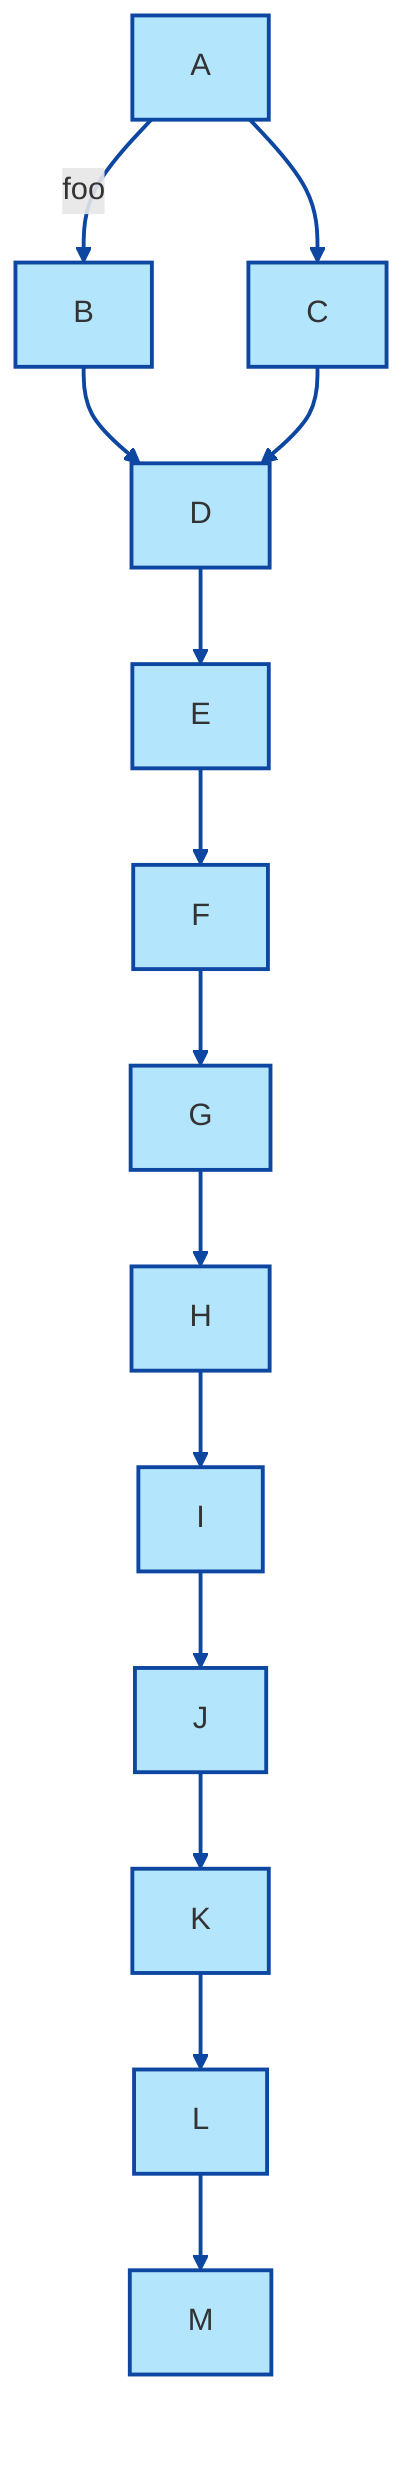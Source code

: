 graph TD;
  A-->|foo|B;
  A-->C;
  B-->D;
  C-->D;
  D-->E;
  E-->F;
  F-->G;
  G-->H;
  H-->I;
  I-->J;
  J-->K;
  K-->L;
  L-->M;
  linkStyle default fill:none,stroke:#0D47A1,stroke-width:2px;
  classDef default fill:#B3E5FC,stroke:#0D47A1,stroke-width:2px;